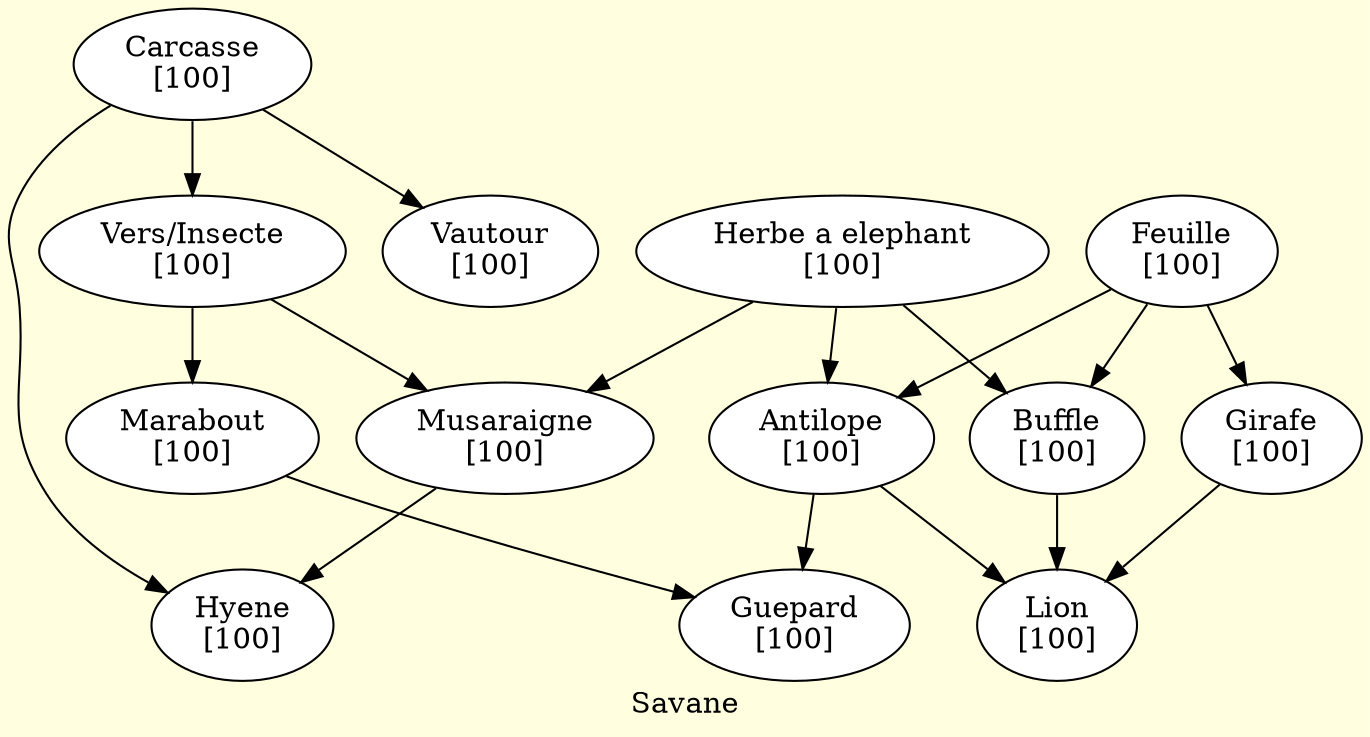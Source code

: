 digraph multigraphe {
    rankdir=TB; // du haut vers le bas
    compound=true;
    newrank=true;

    label = "Savane";
    bgcolor = "lightyellow";
    node [shape=ellipse, style=filled, fillcolor=white];

    "Musaraigne" [label="Musaraigne\n[100]"]
    "Herbe a elephant" [label="Herbe a elephant\n[100]"]
    "Antilope" [label="Antilope\n[100]"]
    "Buffle" [label="Buffle\n[100]"]
    "Feuille" [label="Feuille\n[100]"]
    "Girafe" [label="Girafe\n[100]"]
    "Vers/Insecte" [label="Vers/Insecte\n[100]"]
    "Carcasse" [label="Carcasse\n[100]"]
    "Hyene" [label="Hyene\n[100]"]
    "Vautour" [label="Vautour\n[100]"]
    "Marabout" [label="Marabout\n[100]"]
    "Guepard" [label="Guepard\n[100]"]
    "Lion" [label="Lion\n[100]"]

    // Relations
    "Herbe a elephant"->"Musaraigne"
    "Herbe a elephant"->"Antilope"
    "Herbe a elephant"->"Buffle"

    "Feuille"->"Antilope"
    "Feuille"->"Buffle"
    "Feuille"->"Girafe"

    "Carcasse"->"Vers/Insecte"
    "Carcasse"->"Hyene"
    "Carcasse" ->"Vautour"

    "Vers/Insecte" ->"Marabout"
    "Vers/Insecte"->"Musaraigne"

    "Marabout" ->"Guepard"

    "Musaraigne"->"Hyene"

    "Antilope"->"Guepard"
    "Antilope" ->"Lion"

    "Buffle" ->"Lion"

    "Girafe" ->"Lion"

   // Force la disposition
    {rank=same; "Herbe a elephant"}
    {rank=same; Feuille}
    {rank=same; Carcasse}
    {rank=same; "Vers/Insecte"}
    {rank=same; Marabout}
    {rank=same; Musaraigne}
    {rank=same; Antilope}
    {rank=same; Buffle}
    {rank=same; Girafe}
    {rank=same; Hyene}
    {rank=same; Guepard}
    {rank=same; Lion}
    {rank=same; Vautour}
}